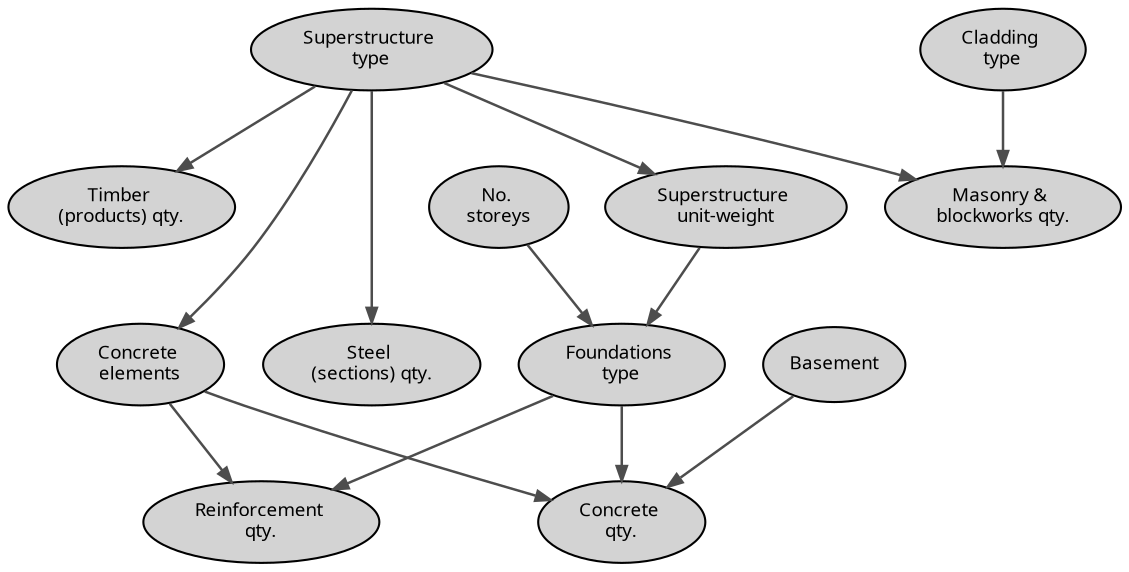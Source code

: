 digraph G {
	graph [K=100.6,
		dim=2,
		sep=5.2,
		splines=true
	];
	node [concentrate=true,
		fillcolor=gray66,
		fontname=Sans,
		fontsize=9,
		penwidth=1,
		shape=oval,
		style=filled
	];
	edge [arrowhead=normal,
		arrowsize=0.7,
		color=gray30,
		penwidth=1.2
	];
	"No. 
storeys"	[fillcolor="",
		penwidth=1.];
	"Foundations 
type"	[fillcolor="",
		penwidth=1.];
	"No. 
storeys" -> "Foundations 
type"	[minlen=1];
	"Cladding 
type"	[fillcolor="",
		penwidth=1.];
	"Masonry & 
blockworks qty."	[fillcolor=""];
	"Cladding 
type" -> "Masonry & 
blockworks qty."	[minlen=1];
	"Superstructure 
type"	[fillcolor="",
		penwidth=1.];
	"Superstructure 
unit-weight"	[fillcolor="",
		penwidth=1.];
	"Superstructure 
type" -> "Superstructure 
unit-weight";
	"Concrete 
elements"	[fillcolor="",
		penwidth=1.];
	"Superstructure 
type" -> "Concrete 
elements";
	"Superstructure 
type" -> "Masonry & 
blockworks qty.";
	"Timber 
(products) qty."	[fillcolor=""];
	"Superstructure 
type" -> "Timber 
(products) qty."	[minlen=1];
	"Steel 
(sections) qty."	[fillcolor=""];
	"Superstructure 
type" -> "Steel 
(sections) qty."	[minlen=2];
	"Superstructure 
unit-weight" -> "Foundations 
type";
	"Reinforcement 
qty."	[fillcolor=""];
	"Concrete 
elements" -> "Reinforcement 
qty.";
	"Concrete 
qty."	[fillcolor=""];
	"Concrete 
elements" -> "Concrete 
qty.";
	Basement	[fillcolor="",
		penwidth=1.];
	Basement -> "Concrete 
qty."	[minlen=1];
	"Foundations 
type" -> "Reinforcement 
qty.";
	"Foundations 
type" -> "Concrete 
qty.";
}
